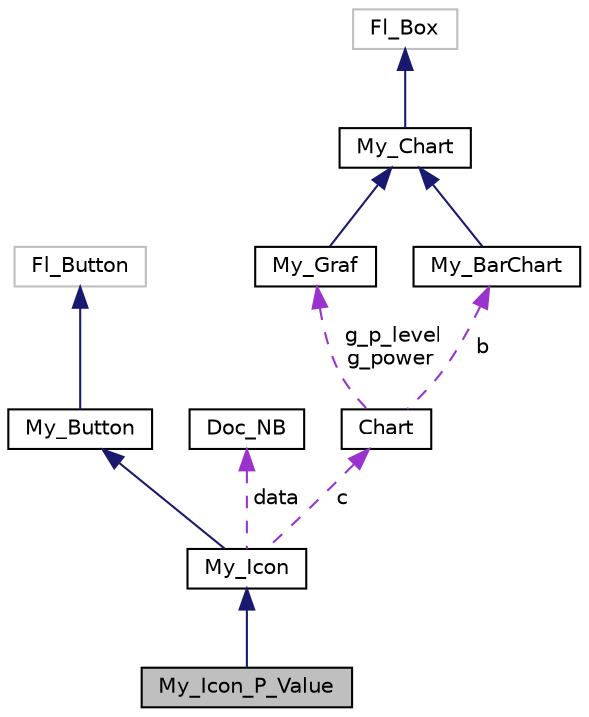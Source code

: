 digraph "My_Icon_P_Value"
{
 // LATEX_PDF_SIZE
  edge [fontname="Helvetica",fontsize="10",labelfontname="Helvetica",labelfontsize="10"];
  node [fontname="Helvetica",fontsize="10",shape=record];
  Node1 [label="My_Icon_P_Value",height=0.2,width=0.4,color="black", fillcolor="grey75", style="filled", fontcolor="black",tooltip=" "];
  Node2 -> Node1 [dir="back",color="midnightblue",fontsize="10",style="solid",fontname="Helvetica"];
  Node2 [label="My_Icon",height=0.2,width=0.4,color="black", fillcolor="white", style="filled",URL="$classMy__Icon.html",tooltip=" "];
  Node3 -> Node2 [dir="back",color="midnightblue",fontsize="10",style="solid",fontname="Helvetica"];
  Node3 [label="My_Button",height=0.2,width=0.4,color="black", fillcolor="white", style="filled",URL="$classMy__Button.html",tooltip=" "];
  Node4 -> Node3 [dir="back",color="midnightblue",fontsize="10",style="solid",fontname="Helvetica"];
  Node4 [label="Fl_Button",height=0.2,width=0.4,color="grey75", fillcolor="white", style="filled",tooltip=" "];
  Node5 -> Node2 [dir="back",color="darkorchid3",fontsize="10",style="dashed",label=" data" ,fontname="Helvetica"];
  Node5 [label="Doc_NB",height=0.2,width=0.4,color="black", fillcolor="white", style="filled",URL="$classDoc__NB.html",tooltip=" "];
  Node6 -> Node2 [dir="back",color="darkorchid3",fontsize="10",style="dashed",label=" c" ,fontname="Helvetica"];
  Node6 [label="Chart",height=0.2,width=0.4,color="black", fillcolor="white", style="filled",URL="$structChart.html",tooltip=" "];
  Node7 -> Node6 [dir="back",color="darkorchid3",fontsize="10",style="dashed",label=" g_p_level\ng_power" ,fontname="Helvetica"];
  Node7 [label="My_Graf",height=0.2,width=0.4,color="black", fillcolor="white", style="filled",URL="$classMy__Graf.html",tooltip=" "];
  Node8 -> Node7 [dir="back",color="midnightblue",fontsize="10",style="solid",fontname="Helvetica"];
  Node8 [label="My_Chart",height=0.2,width=0.4,color="black", fillcolor="white", style="filled",URL="$classMy__Chart.html",tooltip=" "];
  Node9 -> Node8 [dir="back",color="midnightblue",fontsize="10",style="solid",fontname="Helvetica"];
  Node9 [label="Fl_Box",height=0.2,width=0.4,color="grey75", fillcolor="white", style="filled",tooltip=" "];
  Node10 -> Node6 [dir="back",color="darkorchid3",fontsize="10",style="dashed",label=" b" ,fontname="Helvetica"];
  Node10 [label="My_BarChart",height=0.2,width=0.4,color="black", fillcolor="white", style="filled",URL="$classMy__BarChart.html",tooltip=" "];
  Node8 -> Node10 [dir="back",color="midnightblue",fontsize="10",style="solid",fontname="Helvetica"];
}
